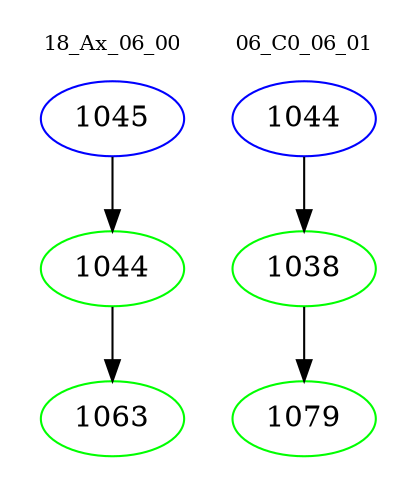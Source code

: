 digraph{
subgraph cluster_0 {
color = white
label = "18_Ax_06_00";
fontsize=10;
T0_1045 [label="1045", color="blue"]
T0_1045 -> T0_1044 [color="black"]
T0_1044 [label="1044", color="green"]
T0_1044 -> T0_1063 [color="black"]
T0_1063 [label="1063", color="green"]
}
subgraph cluster_1 {
color = white
label = "06_C0_06_01";
fontsize=10;
T1_1044 [label="1044", color="blue"]
T1_1044 -> T1_1038 [color="black"]
T1_1038 [label="1038", color="green"]
T1_1038 -> T1_1079 [color="black"]
T1_1079 [label="1079", color="green"]
}
}
